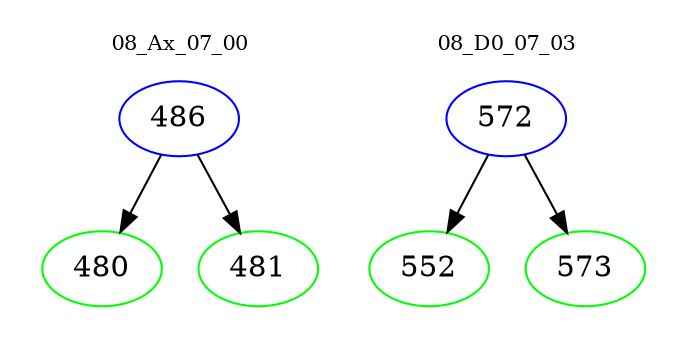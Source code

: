 digraph{
subgraph cluster_0 {
color = white
label = "08_Ax_07_00";
fontsize=10;
T0_486 [label="486", color="blue"]
T0_486 -> T0_480 [color="black"]
T0_480 [label="480", color="green"]
T0_486 -> T0_481 [color="black"]
T0_481 [label="481", color="green"]
}
subgraph cluster_1 {
color = white
label = "08_D0_07_03";
fontsize=10;
T1_572 [label="572", color="blue"]
T1_572 -> T1_552 [color="black"]
T1_552 [label="552", color="green"]
T1_572 -> T1_573 [color="black"]
T1_573 [label="573", color="green"]
}
}
